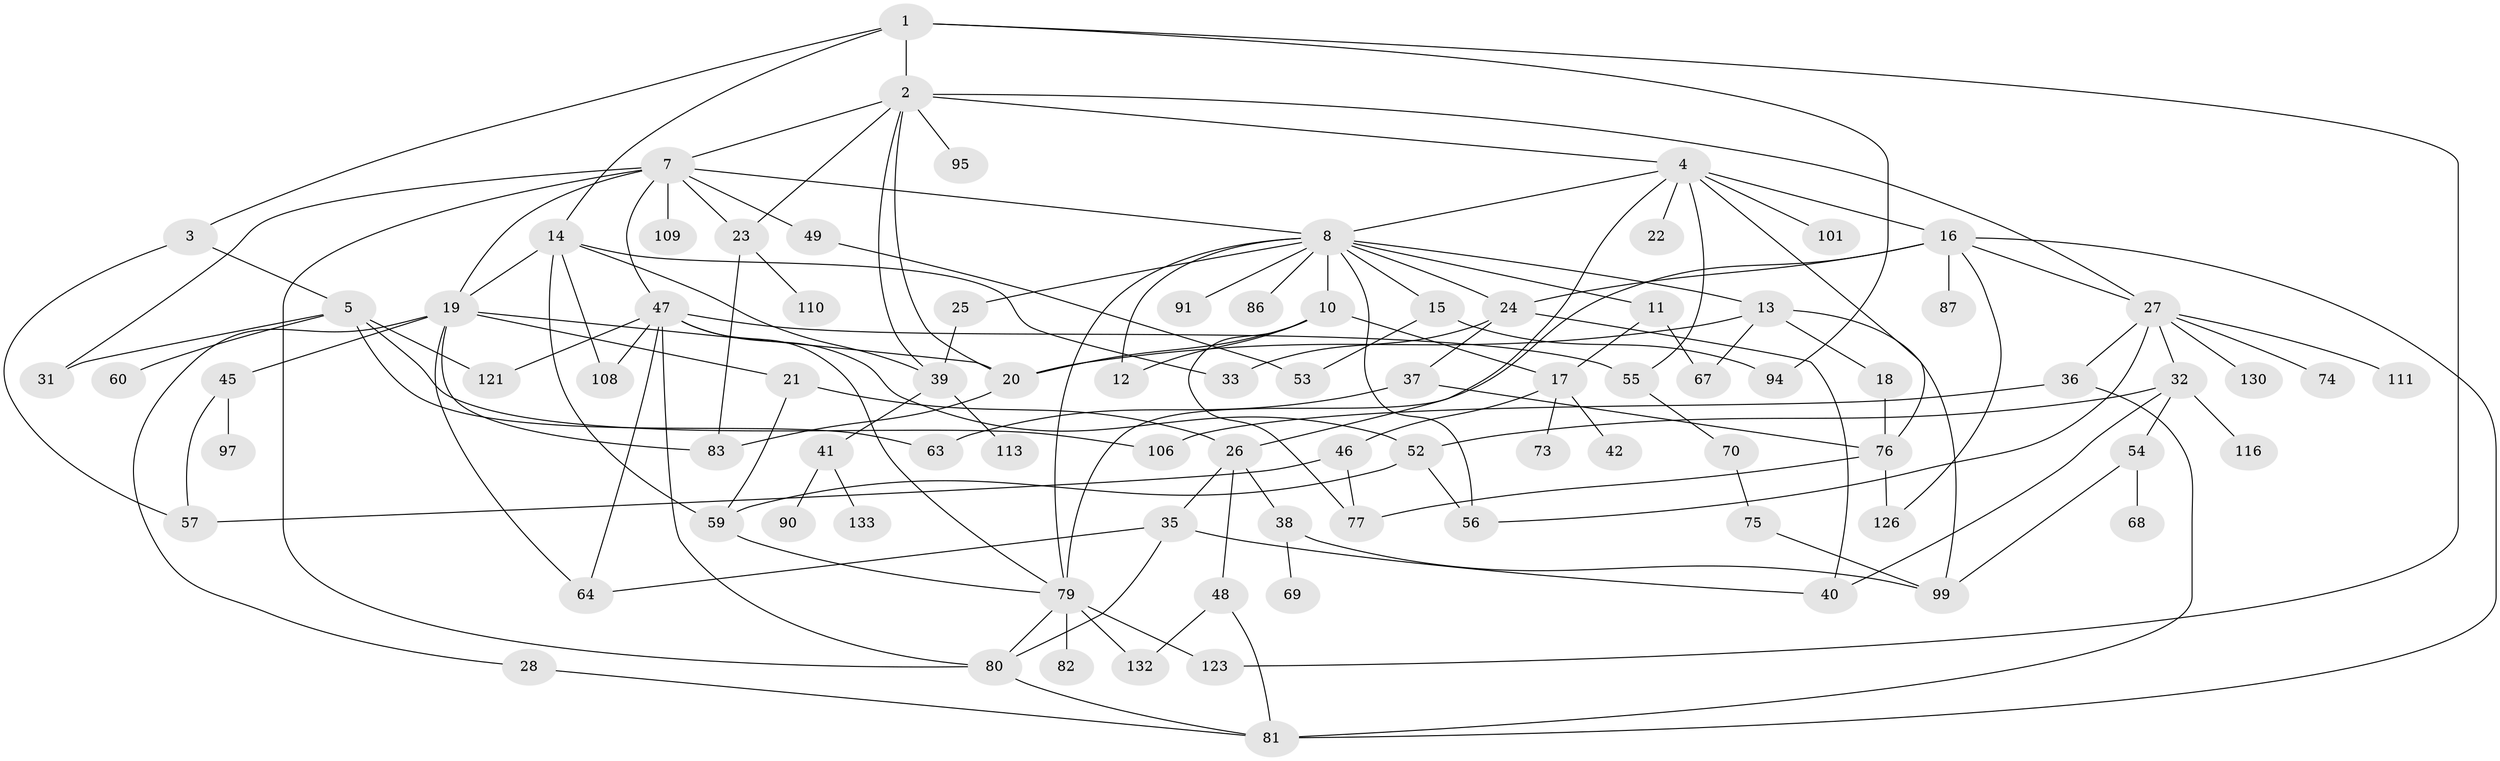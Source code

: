 // Generated by graph-tools (version 1.1) at 2025/23/03/03/25 07:23:30]
// undirected, 88 vertices, 143 edges
graph export_dot {
graph [start="1"]
  node [color=gray90,style=filled];
  1 [super="+117"];
  2 [super="+84"];
  3 [super="+118"];
  4 [super="+6"];
  5 [super="+89"];
  7 [super="+9"];
  8 [super="+96"];
  10 [super="+58"];
  11;
  12;
  13;
  14 [super="+131"];
  15 [super="+62"];
  16;
  17 [super="+29"];
  18;
  19 [super="+66"];
  20 [super="+30"];
  21;
  22;
  23 [super="+61"];
  24 [super="+50"];
  25 [super="+125"];
  26 [super="+34"];
  27 [super="+78"];
  28 [super="+71"];
  31 [super="+134"];
  32 [super="+72"];
  33 [super="+129"];
  35 [super="+88"];
  36 [super="+122"];
  37 [super="+43"];
  38;
  39;
  40 [super="+128"];
  41 [super="+44"];
  42;
  45 [super="+51"];
  46;
  47 [super="+100"];
  48 [super="+65"];
  49;
  52 [super="+85"];
  53 [super="+102"];
  54 [super="+112"];
  55 [super="+119"];
  56;
  57;
  59 [super="+107"];
  60;
  63;
  64 [super="+104"];
  67 [super="+98"];
  68;
  69;
  70;
  73;
  74 [super="+92"];
  75 [super="+115"];
  76 [super="+127"];
  77 [super="+124"];
  79 [super="+114"];
  80 [super="+103"];
  81 [super="+93"];
  82;
  83;
  86;
  87;
  90;
  91;
  94;
  95;
  97;
  99 [super="+105"];
  101;
  106;
  108;
  109 [super="+120"];
  110;
  111;
  113;
  116;
  121 [super="+135"];
  123;
  126;
  130;
  132;
  133;
  1 -- 2;
  1 -- 3;
  1 -- 14;
  1 -- 123;
  1 -- 94;
  2 -- 4;
  2 -- 7;
  2 -- 95;
  2 -- 39;
  2 -- 23;
  2 -- 20;
  2 -- 27;
  3 -- 5;
  3 -- 57;
  4 -- 8;
  4 -- 76;
  4 -- 16;
  4 -- 101;
  4 -- 22;
  4 -- 26;
  4 -- 55;
  5 -- 31;
  5 -- 60;
  5 -- 121;
  5 -- 106;
  5 -- 63;
  7 -- 23;
  7 -- 80;
  7 -- 31;
  7 -- 49;
  7 -- 47;
  7 -- 109;
  7 -- 8;
  7 -- 19;
  8 -- 10;
  8 -- 11;
  8 -- 12;
  8 -- 13;
  8 -- 15;
  8 -- 25;
  8 -- 56;
  8 -- 86;
  8 -- 91;
  8 -- 79;
  8 -- 24;
  10 -- 17;
  10 -- 77;
  10 -- 12;
  10 -- 20;
  11 -- 67;
  11 -- 17;
  13 -- 18;
  13 -- 20;
  13 -- 67;
  13 -- 99;
  14 -- 19;
  14 -- 33;
  14 -- 59;
  14 -- 108;
  14 -- 39;
  15 -- 94;
  15 -- 53;
  16 -- 24;
  16 -- 27;
  16 -- 79;
  16 -- 87;
  16 -- 126;
  16 -- 81;
  17 -- 42;
  17 -- 46;
  17 -- 73;
  18 -- 76;
  19 -- 21;
  19 -- 28;
  19 -- 45;
  19 -- 64;
  19 -- 83;
  19 -- 20;
  20 -- 83;
  21 -- 26;
  21 -- 59;
  23 -- 83;
  23 -- 110;
  24 -- 37;
  24 -- 33;
  24 -- 40;
  25 -- 39;
  26 -- 35;
  26 -- 38;
  26 -- 48;
  27 -- 32;
  27 -- 36;
  27 -- 74;
  27 -- 130;
  27 -- 56;
  27 -- 111;
  28 -- 81;
  32 -- 40;
  32 -- 54;
  32 -- 116;
  32 -- 52;
  35 -- 40;
  35 -- 64;
  35 -- 80;
  36 -- 106;
  36 -- 81;
  37 -- 63;
  37 -- 76;
  38 -- 69;
  38 -- 99;
  39 -- 41;
  39 -- 113;
  41 -- 90;
  41 -- 133;
  45 -- 57;
  45 -- 97;
  46 -- 57;
  46 -- 77;
  47 -- 52;
  47 -- 55;
  47 -- 121;
  47 -- 108;
  47 -- 79;
  47 -- 64;
  47 -- 80;
  48 -- 81;
  48 -- 132;
  49 -- 53;
  52 -- 56;
  52 -- 59;
  54 -- 68;
  54 -- 99;
  55 -- 70;
  59 -- 79;
  70 -- 75;
  75 -- 99;
  76 -- 126;
  76 -- 77;
  79 -- 82;
  79 -- 132;
  79 -- 123;
  79 -- 80;
  80 -- 81;
}
